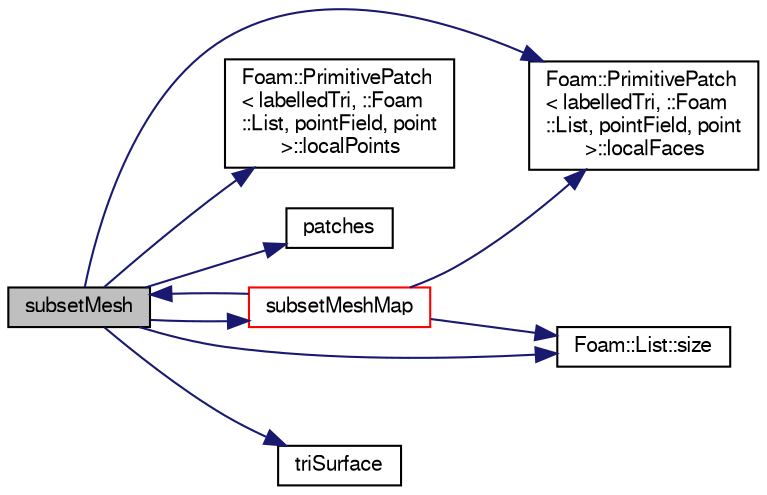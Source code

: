 digraph "subsetMesh"
{
  bgcolor="transparent";
  edge [fontname="FreeSans",fontsize="10",labelfontname="FreeSans",labelfontsize="10"];
  node [fontname="FreeSans",fontsize="10",shape=record];
  rankdir="LR";
  Node919 [label="subsetMesh",height=0.2,width=0.4,color="black", fillcolor="grey75", style="filled", fontcolor="black"];
  Node919 -> Node920 [color="midnightblue",fontsize="10",style="solid",fontname="FreeSans"];
  Node920 [label="Foam::PrimitivePatch\l\< labelledTri, ::Foam\l::List, pointField, point\l \>::localFaces",height=0.2,width=0.4,color="black",URL="$a27538.html#aa4bd29e9c9de3d53e26aa2bf2e803c60",tooltip="Return patch faces addressing into local point list. "];
  Node919 -> Node921 [color="midnightblue",fontsize="10",style="solid",fontname="FreeSans"];
  Node921 [label="Foam::PrimitivePatch\l\< labelledTri, ::Foam\l::List, pointField, point\l \>::localPoints",height=0.2,width=0.4,color="black",URL="$a27538.html#aca6c65ee2831bb6795149af7635640a2",tooltip="Return pointField of points in patch. "];
  Node919 -> Node922 [color="midnightblue",fontsize="10",style="solid",fontname="FreeSans"];
  Node922 [label="patches",height=0.2,width=0.4,color="black",URL="$a30598.html#a81f967856b4a58b0c942fe0a0dcdf627"];
  Node919 -> Node923 [color="midnightblue",fontsize="10",style="solid",fontname="FreeSans"];
  Node923 [label="Foam::List::size",height=0.2,width=0.4,color="black",URL="$a25694.html#a8a5f6fa29bd4b500caf186f60245b384",tooltip="Override size to be inconsistent with allocated storage. "];
  Node919 -> Node924 [color="midnightblue",fontsize="10",style="solid",fontname="FreeSans"];
  Node924 [label="subsetMeshMap",height=0.2,width=0.4,color="red",URL="$a30598.html#ab98a1f3e0d776683ac546b4a75bdd0aa",tooltip="&#39;Create&#39; sub mesh, including only faces for which "];
  Node924 -> Node920 [color="midnightblue",fontsize="10",style="solid",fontname="FreeSans"];
  Node924 -> Node923 [color="midnightblue",fontsize="10",style="solid",fontname="FreeSans"];
  Node924 -> Node919 [color="midnightblue",fontsize="10",style="solid",fontname="FreeSans"];
  Node919 -> Node927 [color="midnightblue",fontsize="10",style="solid",fontname="FreeSans"];
  Node927 [label="triSurface",height=0.2,width=0.4,color="black",URL="$a30598.html#a23b307d20d3b88983e62e1cb7292346a",tooltip="Construct null. "];
}
